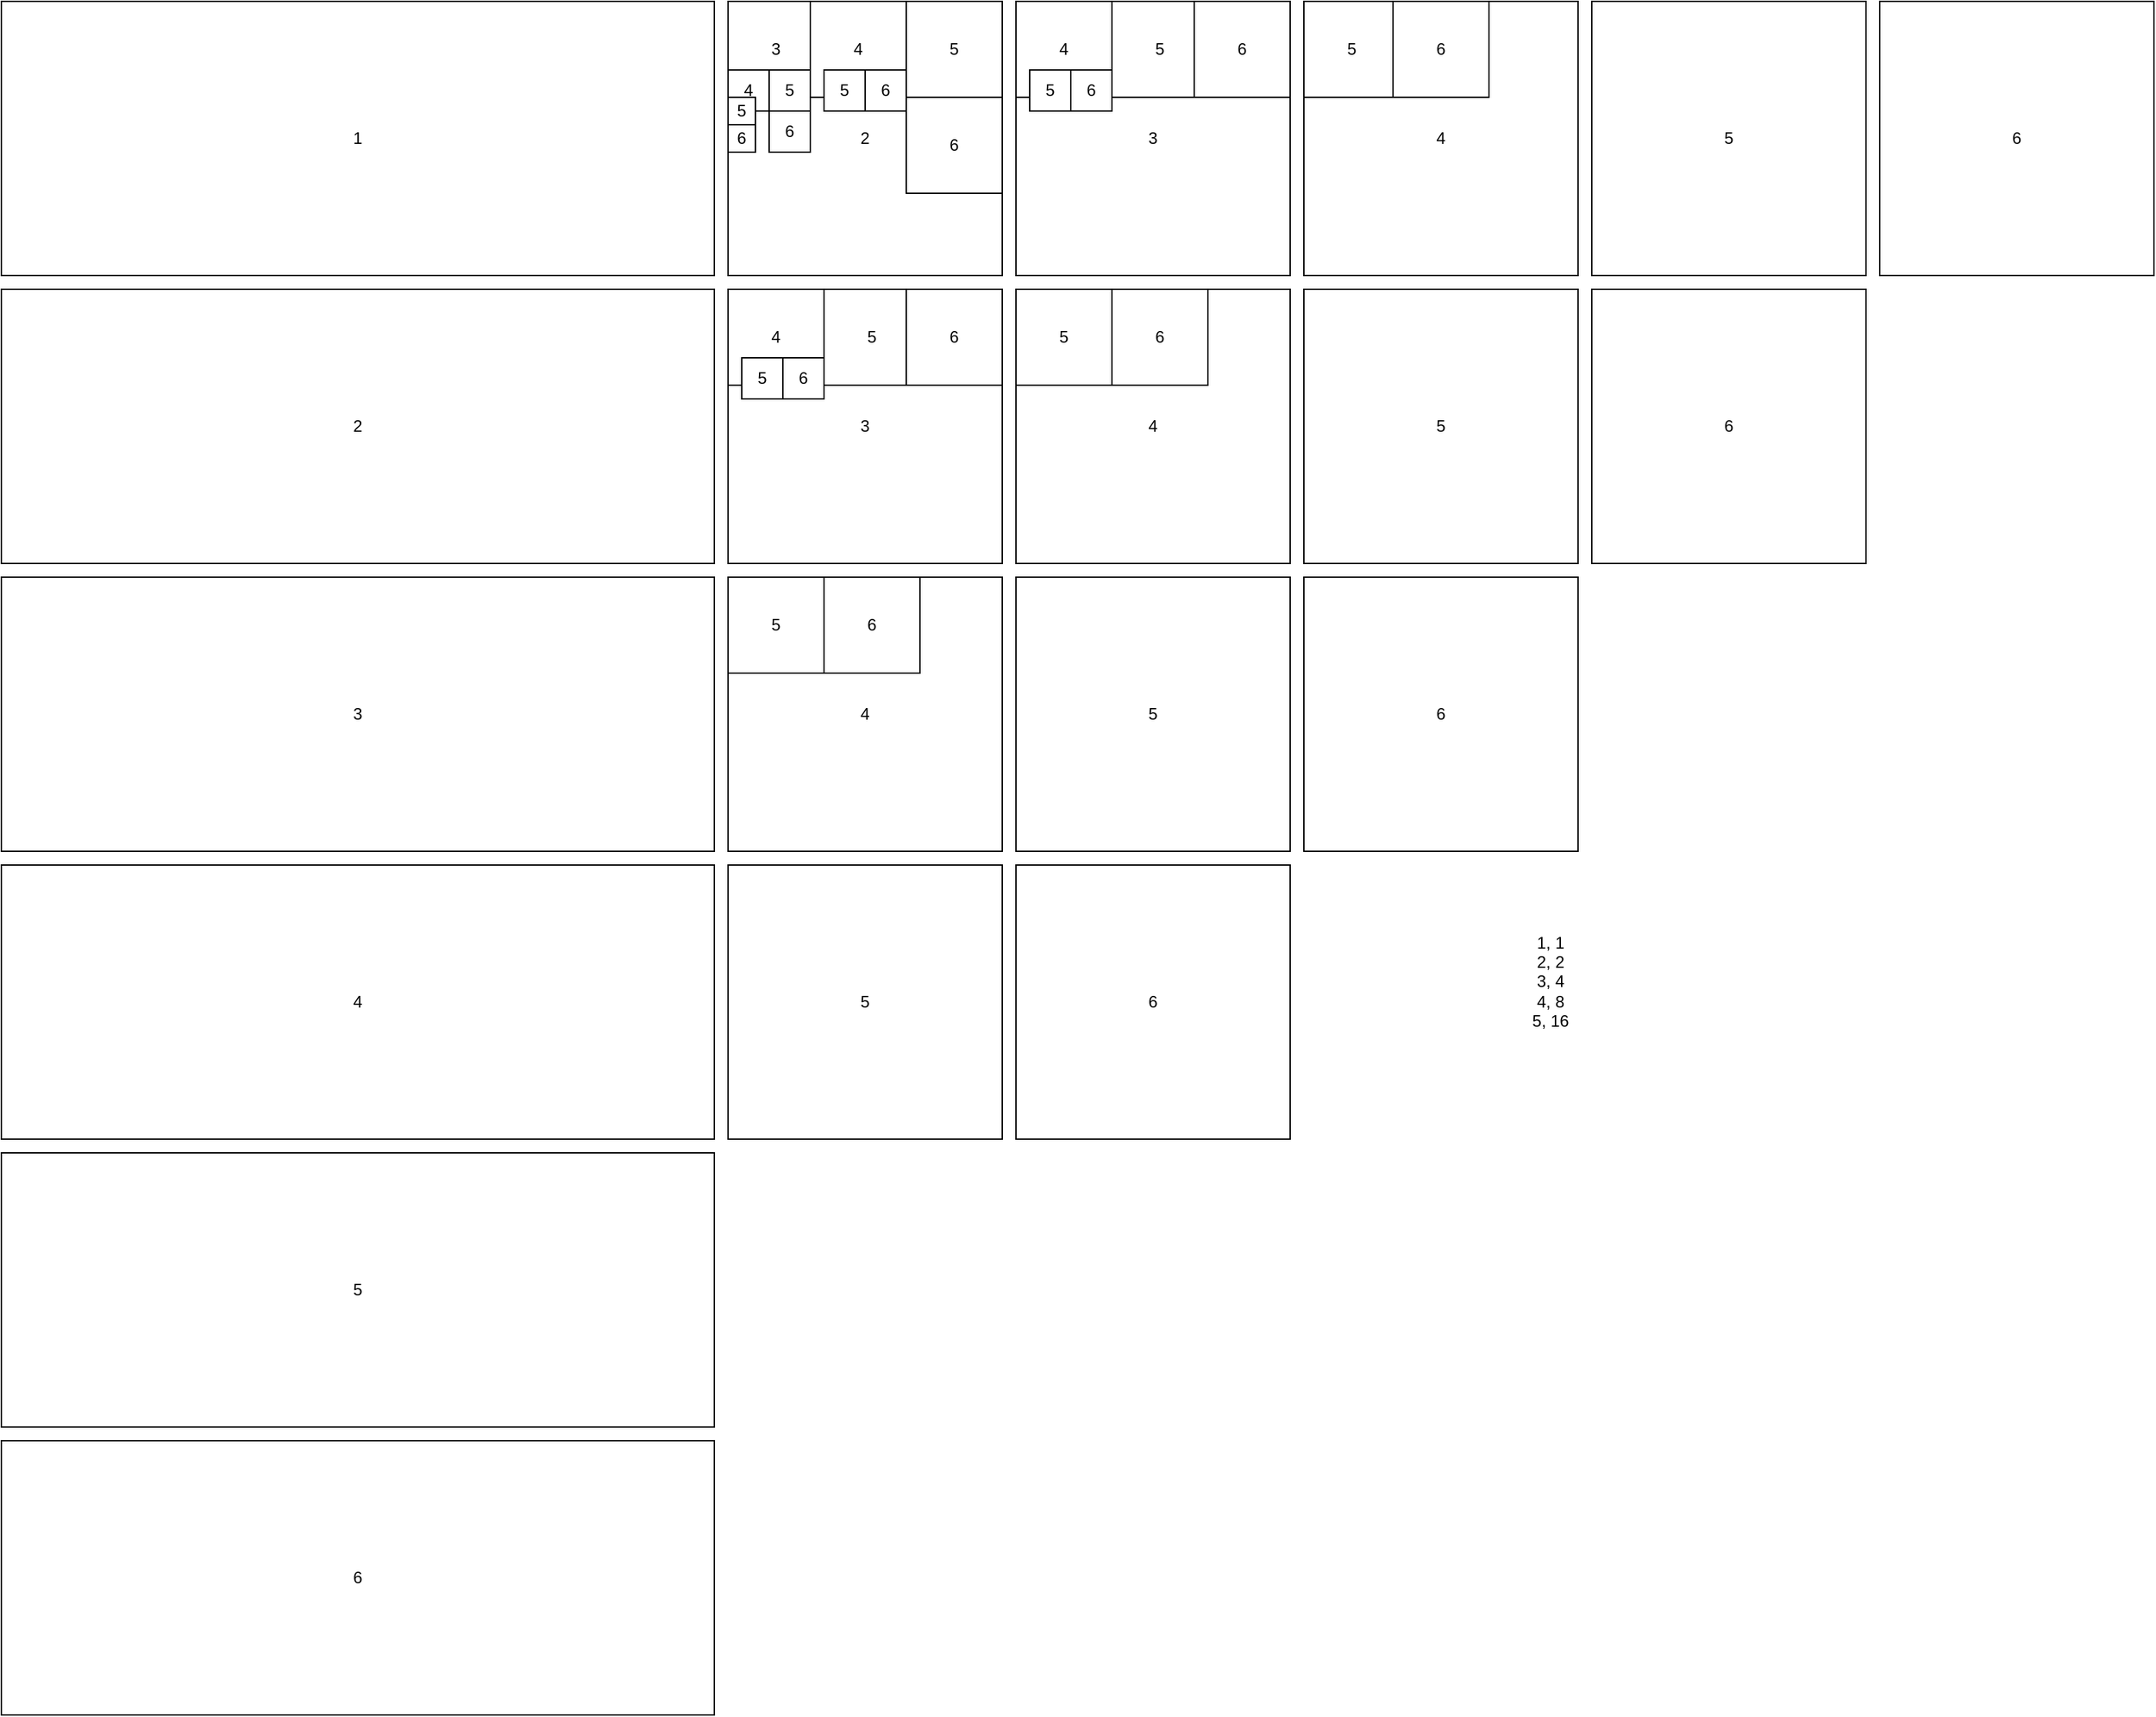 <mxfile version="22.1.7" type="device">
  <diagram name="Page-1" id="Q38ZerHZnf44uSVlABz6">
    <mxGraphModel dx="1207" dy="813" grid="1" gridSize="10" guides="1" tooltips="1" connect="1" arrows="1" fold="1" page="1" pageScale="1" pageWidth="850" pageHeight="1100" math="0" shadow="0">
      <root>
        <mxCell id="0" />
        <mxCell id="1" parent="0" />
        <mxCell id="0B2o6T8R2J3Pxl7HffLH-21" value="1" style="rounded=0;whiteSpace=wrap;html=1;align=center;labelPosition=center;verticalLabelPosition=middle;verticalAlign=middle;" vertex="1" parent="1">
          <mxGeometry x="10" y="20" width="520" height="200" as="geometry" />
        </mxCell>
        <mxCell id="0B2o6T8R2J3Pxl7HffLH-22" value="2" style="rounded=0;whiteSpace=wrap;html=1;align=center;labelPosition=center;verticalLabelPosition=middle;verticalAlign=middle;" vertex="1" parent="1">
          <mxGeometry x="10" y="230" width="520" height="200" as="geometry" />
        </mxCell>
        <mxCell id="0B2o6T8R2J3Pxl7HffLH-23" value="3" style="rounded=0;whiteSpace=wrap;html=1;align=center;labelPosition=center;verticalLabelPosition=middle;verticalAlign=middle;" vertex="1" parent="1">
          <mxGeometry x="10" y="440" width="520" height="200" as="geometry" />
        </mxCell>
        <mxCell id="0B2o6T8R2J3Pxl7HffLH-24" value="4" style="rounded=0;whiteSpace=wrap;html=1;align=center;labelPosition=center;verticalLabelPosition=middle;verticalAlign=middle;" vertex="1" parent="1">
          <mxGeometry x="10" y="650" width="520" height="200" as="geometry" />
        </mxCell>
        <mxCell id="0B2o6T8R2J3Pxl7HffLH-25" value="5" style="rounded=0;whiteSpace=wrap;html=1;align=center;labelPosition=center;verticalLabelPosition=middle;verticalAlign=middle;" vertex="1" parent="1">
          <mxGeometry x="10" y="860" width="520" height="200" as="geometry" />
        </mxCell>
        <mxCell id="0B2o6T8R2J3Pxl7HffLH-27" value="2" style="whiteSpace=wrap;html=1;aspect=fixed;" vertex="1" parent="1">
          <mxGeometry x="540" y="20" width="200" height="200" as="geometry" />
        </mxCell>
        <mxCell id="0B2o6T8R2J3Pxl7HffLH-28" value="3" style="whiteSpace=wrap;html=1;aspect=fixed;" vertex="1" parent="1">
          <mxGeometry x="750" y="20" width="200" height="200" as="geometry" />
        </mxCell>
        <mxCell id="0B2o6T8R2J3Pxl7HffLH-29" value="4" style="whiteSpace=wrap;html=1;aspect=fixed;" vertex="1" parent="1">
          <mxGeometry x="960" y="20" width="200" height="200" as="geometry" />
        </mxCell>
        <mxCell id="0B2o6T8R2J3Pxl7HffLH-30" value="5" style="whiteSpace=wrap;html=1;aspect=fixed;" vertex="1" parent="1">
          <mxGeometry x="1170" y="20" width="200" height="200" as="geometry" />
        </mxCell>
        <mxCell id="0B2o6T8R2J3Pxl7HffLH-41" value="3" style="whiteSpace=wrap;html=1;aspect=fixed;" vertex="1" parent="1">
          <mxGeometry x="540" y="230" width="200" height="200" as="geometry" />
        </mxCell>
        <mxCell id="0B2o6T8R2J3Pxl7HffLH-42" value="4" style="whiteSpace=wrap;html=1;aspect=fixed;" vertex="1" parent="1">
          <mxGeometry x="750" y="230" width="200" height="200" as="geometry" />
        </mxCell>
        <mxCell id="0B2o6T8R2J3Pxl7HffLH-43" value="5" style="whiteSpace=wrap;html=1;aspect=fixed;" vertex="1" parent="1">
          <mxGeometry x="960" y="230" width="200" height="200" as="geometry" />
        </mxCell>
        <mxCell id="0B2o6T8R2J3Pxl7HffLH-44" value="4" style="whiteSpace=wrap;html=1;aspect=fixed;" vertex="1" parent="1">
          <mxGeometry x="540" y="440" width="200" height="200" as="geometry" />
        </mxCell>
        <mxCell id="0B2o6T8R2J3Pxl7HffLH-45" value="5" style="whiteSpace=wrap;html=1;aspect=fixed;" vertex="1" parent="1">
          <mxGeometry x="750" y="440" width="200" height="200" as="geometry" />
        </mxCell>
        <mxCell id="0B2o6T8R2J3Pxl7HffLH-46" value="5" style="whiteSpace=wrap;html=1;aspect=fixed;" vertex="1" parent="1">
          <mxGeometry x="540" y="650" width="200" height="200" as="geometry" />
        </mxCell>
        <mxCell id="0B2o6T8R2J3Pxl7HffLH-47" value="3" style="whiteSpace=wrap;html=1;aspect=fixed;" vertex="1" parent="1">
          <mxGeometry x="540" y="20" width="70" height="70" as="geometry" />
        </mxCell>
        <mxCell id="0B2o6T8R2J3Pxl7HffLH-48" value="4" style="whiteSpace=wrap;html=1;aspect=fixed;" vertex="1" parent="1">
          <mxGeometry x="600" y="20" width="70" height="70" as="geometry" />
        </mxCell>
        <mxCell id="0B2o6T8R2J3Pxl7HffLH-49" value="5" style="whiteSpace=wrap;html=1;aspect=fixed;" vertex="1" parent="1">
          <mxGeometry x="670" y="20" width="70" height="70" as="geometry" />
        </mxCell>
        <mxCell id="0B2o6T8R2J3Pxl7HffLH-50" value="6" style="whiteSpace=wrap;html=1;aspect=fixed;" vertex="1" parent="1">
          <mxGeometry x="640" y="70" width="30" height="30" as="geometry" />
        </mxCell>
        <mxCell id="0B2o6T8R2J3Pxl7HffLH-51" value="4" style="whiteSpace=wrap;html=1;aspect=fixed;" vertex="1" parent="1">
          <mxGeometry x="540" y="70" width="30" height="30" as="geometry" />
        </mxCell>
        <mxCell id="0B2o6T8R2J3Pxl7HffLH-52" value="5" style="whiteSpace=wrap;html=1;aspect=fixed;" vertex="1" parent="1">
          <mxGeometry x="570" y="70" width="30" height="30" as="geometry" />
        </mxCell>
        <mxCell id="0B2o6T8R2J3Pxl7HffLH-53" value="5" style="whiteSpace=wrap;html=1;aspect=fixed;" vertex="1" parent="1">
          <mxGeometry x="540" y="90" width="20" height="20" as="geometry" />
        </mxCell>
        <mxCell id="0B2o6T8R2J3Pxl7HffLH-61" value="4" style="whiteSpace=wrap;html=1;aspect=fixed;" vertex="1" parent="1">
          <mxGeometry x="750" y="20" width="70" height="70" as="geometry" />
        </mxCell>
        <mxCell id="0B2o6T8R2J3Pxl7HffLH-62" value="5" style="whiteSpace=wrap;html=1;aspect=fixed;" vertex="1" parent="1">
          <mxGeometry x="820" y="20" width="70" height="70" as="geometry" />
        </mxCell>
        <mxCell id="0B2o6T8R2J3Pxl7HffLH-63" value="6" style="whiteSpace=wrap;html=1;aspect=fixed;" vertex="1" parent="1">
          <mxGeometry x="790" y="70" width="30" height="30" as="geometry" />
        </mxCell>
        <mxCell id="0B2o6T8R2J3Pxl7HffLH-64" value="5" style="whiteSpace=wrap;html=1;aspect=fixed;" vertex="1" parent="1">
          <mxGeometry x="960" y="20" width="70" height="70" as="geometry" />
        </mxCell>
        <mxCell id="0B2o6T8R2J3Pxl7HffLH-65" value="4" style="whiteSpace=wrap;html=1;aspect=fixed;" vertex="1" parent="1">
          <mxGeometry x="540" y="230" width="70" height="70" as="geometry" />
        </mxCell>
        <mxCell id="0B2o6T8R2J3Pxl7HffLH-66" value="5" style="whiteSpace=wrap;html=1;aspect=fixed;" vertex="1" parent="1">
          <mxGeometry x="610" y="230" width="70" height="70" as="geometry" />
        </mxCell>
        <mxCell id="0B2o6T8R2J3Pxl7HffLH-67" value="6" style="whiteSpace=wrap;html=1;aspect=fixed;" vertex="1" parent="1">
          <mxGeometry x="580" y="280" width="30" height="30" as="geometry" />
        </mxCell>
        <mxCell id="0B2o6T8R2J3Pxl7HffLH-68" value="5" style="whiteSpace=wrap;html=1;aspect=fixed;" vertex="1" parent="1">
          <mxGeometry x="750" y="230" width="70" height="70" as="geometry" />
        </mxCell>
        <mxCell id="0B2o6T8R2J3Pxl7HffLH-69" value="5" style="whiteSpace=wrap;html=1;aspect=fixed;" vertex="1" parent="1">
          <mxGeometry x="540" y="440" width="70" height="70" as="geometry" />
        </mxCell>
        <mxCell id="0B2o6T8R2J3Pxl7HffLH-70" value="1, 1&lt;br&gt;2, 2&lt;br&gt;3, 4&lt;br&gt;4, 8&lt;br&gt;5, 16" style="text;html=1;strokeColor=none;fillColor=none;align=center;verticalAlign=middle;whiteSpace=wrap;rounded=0;" vertex="1" parent="1">
          <mxGeometry x="1110" y="720" width="60" height="30" as="geometry" />
        </mxCell>
        <mxCell id="0B2o6T8R2J3Pxl7HffLH-71" value="6" style="whiteSpace=wrap;html=1;aspect=fixed;" vertex="1" parent="1">
          <mxGeometry x="1380" y="20" width="200" height="200" as="geometry" />
        </mxCell>
        <mxCell id="0B2o6T8R2J3Pxl7HffLH-72" value="6" style="whiteSpace=wrap;html=1;aspect=fixed;" vertex="1" parent="1">
          <mxGeometry x="1170" y="230" width="200" height="200" as="geometry" />
        </mxCell>
        <mxCell id="0B2o6T8R2J3Pxl7HffLH-73" value="6" style="whiteSpace=wrap;html=1;aspect=fixed;" vertex="1" parent="1">
          <mxGeometry x="960" y="440" width="200" height="200" as="geometry" />
        </mxCell>
        <mxCell id="0B2o6T8R2J3Pxl7HffLH-74" value="6" style="whiteSpace=wrap;html=1;aspect=fixed;" vertex="1" parent="1">
          <mxGeometry x="750" y="650" width="200" height="200" as="geometry" />
        </mxCell>
        <mxCell id="0B2o6T8R2J3Pxl7HffLH-76" value="6" style="rounded=0;whiteSpace=wrap;html=1;align=center;labelPosition=center;verticalLabelPosition=middle;verticalAlign=middle;" vertex="1" parent="1">
          <mxGeometry x="10" y="1070" width="520" height="200" as="geometry" />
        </mxCell>
        <mxCell id="0B2o6T8R2J3Pxl7HffLH-77" value="6" style="whiteSpace=wrap;html=1;aspect=fixed;" vertex="1" parent="1">
          <mxGeometry x="610" y="440" width="70" height="70" as="geometry" />
        </mxCell>
        <mxCell id="0B2o6T8R2J3Pxl7HffLH-78" value="6" style="whiteSpace=wrap;html=1;aspect=fixed;" vertex="1" parent="1">
          <mxGeometry x="820" y="230" width="70" height="70" as="geometry" />
        </mxCell>
        <mxCell id="0B2o6T8R2J3Pxl7HffLH-79" value="5" style="whiteSpace=wrap;html=1;aspect=fixed;" vertex="1" parent="1">
          <mxGeometry x="550" y="280" width="30" height="30" as="geometry" />
        </mxCell>
        <mxCell id="0B2o6T8R2J3Pxl7HffLH-80" value="6" style="whiteSpace=wrap;html=1;aspect=fixed;" vertex="1" parent="1">
          <mxGeometry x="670" y="230" width="70" height="70" as="geometry" />
        </mxCell>
        <mxCell id="0B2o6T8R2J3Pxl7HffLH-81" value="6" style="whiteSpace=wrap;html=1;aspect=fixed;" vertex="1" parent="1">
          <mxGeometry x="1025" y="20" width="70" height="70" as="geometry" />
        </mxCell>
        <mxCell id="0B2o6T8R2J3Pxl7HffLH-82" value="5" style="whiteSpace=wrap;html=1;aspect=fixed;" vertex="1" parent="1">
          <mxGeometry x="760" y="70" width="30" height="30" as="geometry" />
        </mxCell>
        <mxCell id="0B2o6T8R2J3Pxl7HffLH-83" value="6" style="whiteSpace=wrap;html=1;aspect=fixed;" vertex="1" parent="1">
          <mxGeometry x="880" y="20" width="70" height="70" as="geometry" />
        </mxCell>
        <mxCell id="0B2o6T8R2J3Pxl7HffLH-84" value="6" style="whiteSpace=wrap;html=1;aspect=fixed;" vertex="1" parent="1">
          <mxGeometry x="670" y="90" width="70" height="70" as="geometry" />
        </mxCell>
        <mxCell id="0B2o6T8R2J3Pxl7HffLH-85" value="5" style="whiteSpace=wrap;html=1;aspect=fixed;" vertex="1" parent="1">
          <mxGeometry x="610" y="70" width="30" height="30" as="geometry" />
        </mxCell>
        <mxCell id="0B2o6T8R2J3Pxl7HffLH-86" value="6" style="whiteSpace=wrap;html=1;aspect=fixed;" vertex="1" parent="1">
          <mxGeometry x="540" y="110" width="20" height="20" as="geometry" />
        </mxCell>
        <mxCell id="0B2o6T8R2J3Pxl7HffLH-87" value="6" style="whiteSpace=wrap;html=1;aspect=fixed;" vertex="1" parent="1">
          <mxGeometry x="570" y="100" width="30" height="30" as="geometry" />
        </mxCell>
      </root>
    </mxGraphModel>
  </diagram>
</mxfile>
